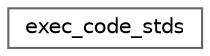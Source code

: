digraph "Graphical Class Hierarchy"
{
 // INTERACTIVE_SVG=YES
 // LATEX_PDF_SIZE
  bgcolor="transparent";
  edge [fontname=Helvetica,fontsize=10,labelfontname=Helvetica,labelfontsize=10];
  node [fontname=Helvetica,fontsize=10,shape=box,height=0.2,width=0.4];
  rankdir="LR";
  Node0 [id="Node000000",label="exec_code_stds",height=0.2,width=0.4,color="grey40", fillcolor="white", style="filled",URL="$db/d1b/structexec__code__stds.html",tooltip=" "];
}
